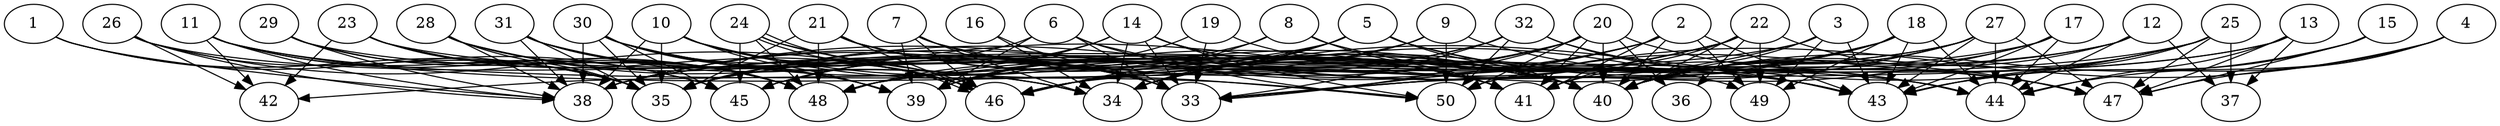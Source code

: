 // DAG automatically generated by daggen at Thu Oct  3 14:07:57 2019
// ./daggen --dot -n 50 --ccr 0.3 --fat 0.9 --regular 0.9 --density 0.6 --mindata 5242880 --maxdata 52428800 
digraph G {
  1 [size="54466560", alpha="0.16", expect_size="16339968"] 
  1 -> 35 [size ="16339968"]
  1 -> 38 [size ="16339968"]
  1 -> 45 [size ="16339968"]
  2 [size="91521707", alpha="0.15", expect_size="27456512"] 
  2 -> 33 [size ="27456512"]
  2 -> 38 [size ="27456512"]
  2 -> 40 [size ="27456512"]
  2 -> 41 [size ="27456512"]
  2 -> 43 [size ="27456512"]
  2 -> 46 [size ="27456512"]
  2 -> 49 [size ="27456512"]
  3 [size="147848533", alpha="0.04", expect_size="44354560"] 
  3 -> 38 [size ="44354560"]
  3 -> 40 [size ="44354560"]
  3 -> 43 [size ="44354560"]
  3 -> 46 [size ="44354560"]
  3 -> 49 [size ="44354560"]
  4 [size="84019200", alpha="0.16", expect_size="25205760"] 
  4 -> 43 [size ="25205760"]
  4 -> 44 [size ="25205760"]
  4 -> 47 [size ="25205760"]
  4 -> 50 [size ="25205760"]
  5 [size="113889280", alpha="0.14", expect_size="34166784"] 
  5 -> 34 [size ="34166784"]
  5 -> 39 [size ="34166784"]
  5 -> 40 [size ="34166784"]
  5 -> 42 [size ="34166784"]
  5 -> 43 [size ="34166784"]
  5 -> 46 [size ="34166784"]
  5 -> 47 [size ="34166784"]
  6 [size="75267413", alpha="0.06", expect_size="22580224"] 
  6 -> 33 [size ="22580224"]
  6 -> 35 [size ="22580224"]
  6 -> 39 [size ="22580224"]
  6 -> 43 [size ="22580224"]
  6 -> 50 [size ="22580224"]
  7 [size="102993920", alpha="0.13", expect_size="30898176"] 
  7 -> 33 [size ="30898176"]
  7 -> 34 [size ="30898176"]
  7 -> 39 [size ="30898176"]
  7 -> 40 [size ="30898176"]
  7 -> 46 [size ="30898176"]
  8 [size="21609813", alpha="0.06", expect_size="6482944"] 
  8 -> 41 [size ="6482944"]
  8 -> 43 [size ="6482944"]
  8 -> 45 [size ="6482944"]
  8 -> 46 [size ="6482944"]
  9 [size="70021120", alpha="0.08", expect_size="21006336"] 
  9 -> 34 [size ="21006336"]
  9 -> 38 [size ="21006336"]
  9 -> 44 [size ="21006336"]
  9 -> 50 [size ="21006336"]
  10 [size="150261760", alpha="0.17", expect_size="45078528"] 
  10 -> 35 [size ="45078528"]
  10 -> 38 [size ="45078528"]
  10 -> 39 [size ="45078528"]
  10 -> 40 [size ="45078528"]
  10 -> 46 [size ="45078528"]
  10 -> 50 [size ="45078528"]
  11 [size="135475200", alpha="0.01", expect_size="40642560"] 
  11 -> 38 [size ="40642560"]
  11 -> 42 [size ="40642560"]
  11 -> 44 [size ="40642560"]
  11 -> 45 [size ="40642560"]
  11 -> 48 [size ="40642560"]
  11 -> 50 [size ="40642560"]
  12 [size="103724373", alpha="0.03", expect_size="31117312"] 
  12 -> 35 [size ="31117312"]
  12 -> 37 [size ="31117312"]
  12 -> 39 [size ="31117312"]
  12 -> 40 [size ="31117312"]
  12 -> 44 [size ="31117312"]
  13 [size="66966187", alpha="0.02", expect_size="20089856"] 
  13 -> 33 [size ="20089856"]
  13 -> 35 [size ="20089856"]
  13 -> 37 [size ="20089856"]
  13 -> 44 [size ="20089856"]
  13 -> 47 [size ="20089856"]
  14 [size="101229227", alpha="0.19", expect_size="30368768"] 
  14 -> 33 [size ="30368768"]
  14 -> 34 [size ="30368768"]
  14 -> 40 [size ="30368768"]
  14 -> 41 [size ="30368768"]
  14 -> 45 [size ="30368768"]
  14 -> 48 [size ="30368768"]
  14 -> 50 [size ="30368768"]
  15 [size="68747947", alpha="0.15", expect_size="20624384"] 
  15 -> 40 [size ="20624384"]
  15 -> 43 [size ="20624384"]
  15 -> 47 [size ="20624384"]
  16 [size="19920213", alpha="0.07", expect_size="5976064"] 
  16 -> 33 [size ="5976064"]
  16 -> 34 [size ="5976064"]
  17 [size="67857067", alpha="0.11", expect_size="20357120"] 
  17 -> 33 [size ="20357120"]
  17 -> 40 [size ="20357120"]
  17 -> 43 [size ="20357120"]
  17 -> 44 [size ="20357120"]
  17 -> 48 [size ="20357120"]
  18 [size="169649493", alpha="0.17", expect_size="50894848"] 
  18 -> 33 [size ="50894848"]
  18 -> 34 [size ="50894848"]
  18 -> 40 [size ="50894848"]
  18 -> 43 [size ="50894848"]
  18 -> 44 [size ="50894848"]
  18 -> 45 [size ="50894848"]
  18 -> 49 [size ="50894848"]
  19 [size="58627413", alpha="0.11", expect_size="17588224"] 
  19 -> 33 [size ="17588224"]
  19 -> 39 [size ="17588224"]
  19 -> 40 [size ="17588224"]
  20 [size="122583040", alpha="0.01", expect_size="36774912"] 
  20 -> 33 [size ="36774912"]
  20 -> 34 [size ="36774912"]
  20 -> 35 [size ="36774912"]
  20 -> 36 [size ="36774912"]
  20 -> 40 [size ="36774912"]
  20 -> 41 [size ="36774912"]
  20 -> 46 [size ="36774912"]
  20 -> 47 [size ="36774912"]
  20 -> 50 [size ="36774912"]
  21 [size="98088960", alpha="0.16", expect_size="29426688"] 
  21 -> 33 [size ="29426688"]
  21 -> 35 [size ="29426688"]
  21 -> 40 [size ="29426688"]
  21 -> 41 [size ="29426688"]
  21 -> 46 [size ="29426688"]
  21 -> 48 [size ="29426688"]
  22 [size="105311573", alpha="0.01", expect_size="31593472"] 
  22 -> 35 [size ="31593472"]
  22 -> 36 [size ="31593472"]
  22 -> 40 [size ="31593472"]
  22 -> 41 [size ="31593472"]
  22 -> 46 [size ="31593472"]
  22 -> 47 [size ="31593472"]
  22 -> 48 [size ="31593472"]
  22 -> 49 [size ="31593472"]
  23 [size="130877440", alpha="0.02", expect_size="39263232"] 
  23 -> 35 [size ="39263232"]
  23 -> 40 [size ="39263232"]
  23 -> 42 [size ="39263232"]
  23 -> 46 [size ="39263232"]
  23 -> 48 [size ="39263232"]
  24 [size="143786667", alpha="0.12", expect_size="43136000"] 
  24 -> 33 [size ="43136000"]
  24 -> 45 [size ="43136000"]
  24 -> 46 [size ="43136000"]
  24 -> 46 [size ="43136000"]
  24 -> 48 [size ="43136000"]
  24 -> 49 [size ="43136000"]
  25 [size="138639360", alpha="0.14", expect_size="41591808"] 
  25 -> 34 [size ="41591808"]
  25 -> 37 [size ="41591808"]
  25 -> 40 [size ="41591808"]
  25 -> 43 [size ="41591808"]
  25 -> 46 [size ="41591808"]
  25 -> 47 [size ="41591808"]
  25 -> 50 [size ="41591808"]
  26 [size="97112747", alpha="0.03", expect_size="29133824"] 
  26 -> 35 [size ="29133824"]
  26 -> 38 [size ="29133824"]
  26 -> 40 [size ="29133824"]
  26 -> 42 [size ="29133824"]
  26 -> 46 [size ="29133824"]
  27 [size="149428907", alpha="0.03", expect_size="44828672"] 
  27 -> 33 [size ="44828672"]
  27 -> 38 [size ="44828672"]
  27 -> 40 [size ="44828672"]
  27 -> 41 [size ="44828672"]
  27 -> 43 [size ="44828672"]
  27 -> 44 [size ="44828672"]
  27 -> 47 [size ="44828672"]
  27 -> 48 [size ="44828672"]
  28 [size="78789973", alpha="0.04", expect_size="23636992"] 
  28 -> 33 [size ="23636992"]
  28 -> 34 [size ="23636992"]
  28 -> 35 [size ="23636992"]
  28 -> 38 [size ="23636992"]
  28 -> 48 [size ="23636992"]
  29 [size="52022613", alpha="0.11", expect_size="15606784"] 
  29 -> 35 [size ="15606784"]
  29 -> 38 [size ="15606784"]
  29 -> 40 [size ="15606784"]
  29 -> 48 [size ="15606784"]
  30 [size="136475307", alpha="0.16", expect_size="40942592"] 
  30 -> 33 [size ="40942592"]
  30 -> 34 [size ="40942592"]
  30 -> 35 [size ="40942592"]
  30 -> 38 [size ="40942592"]
  30 -> 39 [size ="40942592"]
  30 -> 41 [size ="40942592"]
  30 -> 45 [size ="40942592"]
  30 -> 46 [size ="40942592"]
  31 [size="146227200", alpha="0.15", expect_size="43868160"] 
  31 -> 33 [size ="43868160"]
  31 -> 34 [size ="43868160"]
  31 -> 35 [size ="43868160"]
  31 -> 38 [size ="43868160"]
  31 -> 39 [size ="43868160"]
  31 -> 48 [size ="43868160"]
  32 [size="118268587", alpha="0.05", expect_size="35480576"] 
  32 -> 33 [size ="35480576"]
  32 -> 38 [size ="35480576"]
  32 -> 39 [size ="35480576"]
  32 -> 43 [size ="35480576"]
  32 -> 44 [size ="35480576"]
  32 -> 50 [size ="35480576"]
  33 [size="126644907", alpha="0.01", expect_size="37993472"] 
  34 [size="144445440", alpha="0.09", expect_size="43333632"] 
  35 [size="80930133", alpha="0.02", expect_size="24279040"] 
  36 [size="32512000", alpha="0.16", expect_size="9753600"] 
  37 [size="56982187", alpha="0.17", expect_size="17094656"] 
  38 [size="82575360", alpha="0.16", expect_size="24772608"] 
  39 [size="113425067", alpha="0.01", expect_size="34027520"] 
  40 [size="44793173", alpha="0.20", expect_size="13437952"] 
  41 [size="166754987", alpha="0.08", expect_size="50026496"] 
  42 [size="125450240", alpha="0.08", expect_size="37635072"] 
  43 [size="164410027", alpha="0.02", expect_size="49323008"] 
  44 [size="18558293", alpha="0.12", expect_size="5567488"] 
  45 [size="86217387", alpha="0.18", expect_size="25865216"] 
  46 [size="104089600", alpha="0.14", expect_size="31226880"] 
  47 [size="74618880", alpha="0.06", expect_size="22385664"] 
  48 [size="48189440", alpha="0.07", expect_size="14456832"] 
  49 [size="19688107", alpha="0.11", expect_size="5906432"] 
  50 [size="30266027", alpha="0.11", expect_size="9079808"] 
}
